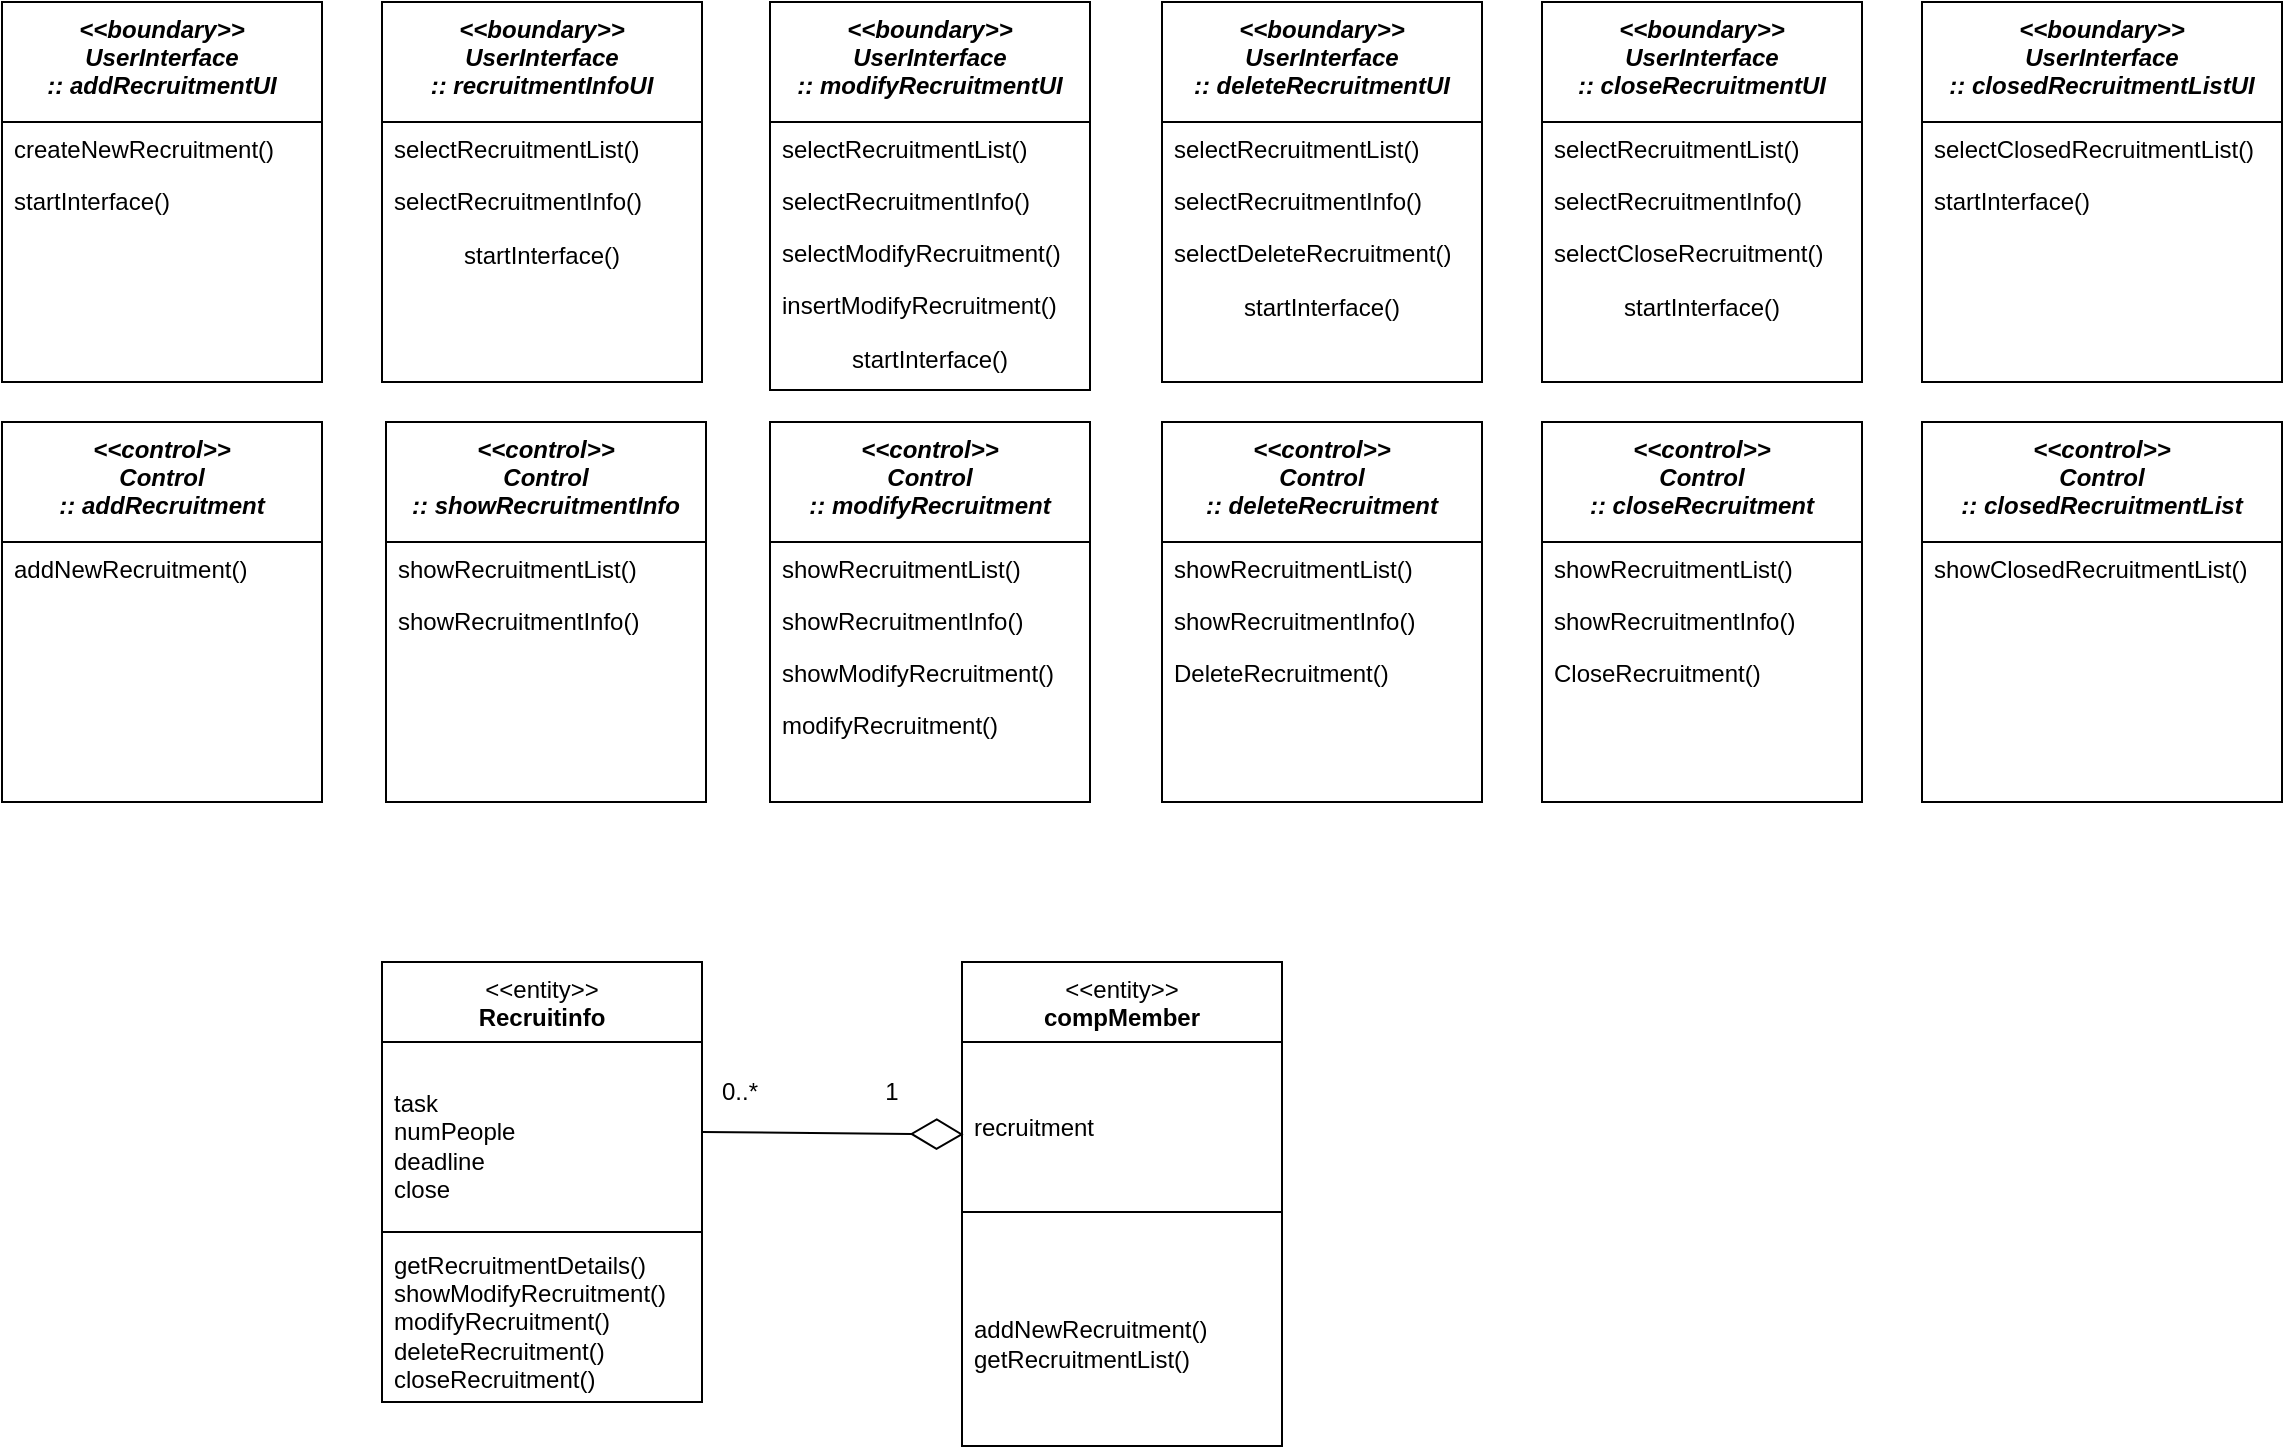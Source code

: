 <mxfile version="21.2.9" type="device">
  <diagram id="C5RBs43oDa-KdzZeNtuy" name="Page-1">
    <mxGraphModel dx="1050" dy="573" grid="1" gridSize="10" guides="1" tooltips="1" connect="1" arrows="1" fold="1" page="1" pageScale="1" pageWidth="827" pageHeight="1169" math="0" shadow="0">
      <root>
        <mxCell id="WIyWlLk6GJQsqaUBKTNV-0" />
        <mxCell id="WIyWlLk6GJQsqaUBKTNV-1" parent="WIyWlLk6GJQsqaUBKTNV-0" />
        <mxCell id="zkfFHV4jXpPFQw0GAbJ--0" value="&lt;&lt;boundary&gt;&gt;&#xa;UserInterface&#xa;:: addRecruitmentUI" style="swimlane;fontStyle=3;align=center;verticalAlign=top;childLayout=stackLayout;horizontal=1;startSize=60;horizontalStack=0;resizeParent=1;resizeLast=0;collapsible=1;marginBottom=0;rounded=0;shadow=0;strokeWidth=1;" parent="WIyWlLk6GJQsqaUBKTNV-1" vertex="1">
          <mxGeometry x="30" y="70" width="160" height="190" as="geometry">
            <mxRectangle x="30" y="70" width="160" height="26" as="alternateBounds" />
          </mxGeometry>
        </mxCell>
        <mxCell id="zkfFHV4jXpPFQw0GAbJ--1" value="createNewRecruitment()" style="text;align=left;verticalAlign=top;spacingLeft=4;spacingRight=4;overflow=hidden;rotatable=0;points=[[0,0.5],[1,0.5]];portConstraint=eastwest;" parent="zkfFHV4jXpPFQw0GAbJ--0" vertex="1">
          <mxGeometry y="60" width="160" height="26" as="geometry" />
        </mxCell>
        <mxCell id="zkfFHV4jXpPFQw0GAbJ--3" value="startInterface()" style="text;align=left;verticalAlign=top;spacingLeft=4;spacingRight=4;overflow=hidden;rotatable=0;points=[[0,0.5],[1,0.5]];portConstraint=eastwest;rounded=0;shadow=0;html=0;" parent="zkfFHV4jXpPFQw0GAbJ--0" vertex="1">
          <mxGeometry y="86" width="160" height="26" as="geometry" />
        </mxCell>
        <mxCell id="wYJamgQq37HB7CYXL51l-0" value="&lt;&lt;boundary&gt;&gt;&#xa;UserInterface&#xa;:: modifyRecruitmentUI" style="swimlane;fontStyle=3;align=center;verticalAlign=top;childLayout=stackLayout;horizontal=1;startSize=60;horizontalStack=0;resizeParent=1;resizeLast=0;collapsible=1;marginBottom=0;rounded=0;shadow=0;strokeWidth=1;" parent="WIyWlLk6GJQsqaUBKTNV-1" vertex="1">
          <mxGeometry x="414" y="70" width="160" height="194" as="geometry">
            <mxRectangle x="230" y="140" width="160" height="26" as="alternateBounds" />
          </mxGeometry>
        </mxCell>
        <mxCell id="JDfBNI5WLTTtxQYSr00y-4" value="selectRecruitmentList()" style="text;align=left;verticalAlign=top;spacingLeft=4;spacingRight=4;overflow=hidden;rotatable=0;points=[[0,0.5],[1,0.5]];portConstraint=eastwest;" vertex="1" parent="wYJamgQq37HB7CYXL51l-0">
          <mxGeometry y="60" width="160" height="26" as="geometry" />
        </mxCell>
        <mxCell id="wYJamgQq37HB7CYXL51l-9" value="selectRecruitmentInfo()" style="text;align=left;verticalAlign=top;spacingLeft=4;spacingRight=4;overflow=hidden;rotatable=0;points=[[0,0.5],[1,0.5]];portConstraint=eastwest;rounded=0;shadow=0;html=0;" parent="wYJamgQq37HB7CYXL51l-0" vertex="1">
          <mxGeometry y="86" width="160" height="26" as="geometry" />
        </mxCell>
        <mxCell id="wYJamgQq37HB7CYXL51l-1" value="selectModifyRecruitment()" style="text;align=left;verticalAlign=top;spacingLeft=4;spacingRight=4;overflow=hidden;rotatable=0;points=[[0,0.5],[1,0.5]];portConstraint=eastwest;" parent="wYJamgQq37HB7CYXL51l-0" vertex="1">
          <mxGeometry y="112" width="160" height="26" as="geometry" />
        </mxCell>
        <mxCell id="wYJamgQq37HB7CYXL51l-2" value="insertModifyRecruitment()" style="text;align=left;verticalAlign=top;spacingLeft=4;spacingRight=4;overflow=hidden;rotatable=0;points=[[0,0.5],[1,0.5]];portConstraint=eastwest;rounded=0;shadow=0;html=0;" parent="wYJamgQq37HB7CYXL51l-0" vertex="1">
          <mxGeometry y="138" width="160" height="26" as="geometry" />
        </mxCell>
        <mxCell id="JDfBNI5WLTTtxQYSr00y-7" value="startInterface()" style="text;html=1;strokeColor=none;fillColor=none;align=center;verticalAlign=middle;whiteSpace=wrap;rounded=0;" vertex="1" parent="wYJamgQq37HB7CYXL51l-0">
          <mxGeometry y="164" width="160" height="30" as="geometry" />
        </mxCell>
        <mxCell id="wYJamgQq37HB7CYXL51l-7" value="&lt;&lt;boundary&gt;&gt;&#xa;UserInterface&#xa;:: recruitmentInfoUI" style="swimlane;fontStyle=3;align=center;verticalAlign=top;childLayout=stackLayout;horizontal=1;startSize=60;horizontalStack=0;resizeParent=1;resizeLast=0;collapsible=1;marginBottom=0;rounded=0;shadow=0;strokeWidth=1;" parent="WIyWlLk6GJQsqaUBKTNV-1" vertex="1">
          <mxGeometry x="220" y="70" width="160" height="190" as="geometry">
            <mxRectangle x="230" y="140" width="160" height="26" as="alternateBounds" />
          </mxGeometry>
        </mxCell>
        <mxCell id="wYJamgQq37HB7CYXL51l-8" value="selectRecruitmentList()" style="text;align=left;verticalAlign=top;spacingLeft=4;spacingRight=4;overflow=hidden;rotatable=0;points=[[0,0.5],[1,0.5]];portConstraint=eastwest;" parent="wYJamgQq37HB7CYXL51l-7" vertex="1">
          <mxGeometry y="60" width="160" height="26" as="geometry" />
        </mxCell>
        <mxCell id="JDfBNI5WLTTtxQYSr00y-15" value="selectRecruitmentInfo()" style="text;align=left;verticalAlign=top;spacingLeft=4;spacingRight=4;overflow=hidden;rotatable=0;points=[[0,0.5],[1,0.5]];portConstraint=eastwest;rounded=0;shadow=0;html=0;" vertex="1" parent="wYJamgQq37HB7CYXL51l-7">
          <mxGeometry y="86" width="160" height="26" as="geometry" />
        </mxCell>
        <mxCell id="wYJamgQq37HB7CYXL51l-10" value="startInterface()" style="text;html=1;strokeColor=none;fillColor=none;align=center;verticalAlign=middle;whiteSpace=wrap;rounded=0;" parent="wYJamgQq37HB7CYXL51l-7" vertex="1">
          <mxGeometry y="112" width="160" height="30" as="geometry" />
        </mxCell>
        <mxCell id="wYJamgQq37HB7CYXL51l-11" value="&lt;&lt;boundary&gt;&gt;&#xa;UserInterface&#xa;:: deleteRecruitmentUI" style="swimlane;fontStyle=3;align=center;verticalAlign=top;childLayout=stackLayout;horizontal=1;startSize=60;horizontalStack=0;resizeParent=1;resizeLast=0;collapsible=1;marginBottom=0;rounded=0;shadow=0;strokeWidth=1;" parent="WIyWlLk6GJQsqaUBKTNV-1" vertex="1">
          <mxGeometry x="610" y="70" width="160" height="190" as="geometry">
            <mxRectangle x="230" y="140" width="160" height="26" as="alternateBounds" />
          </mxGeometry>
        </mxCell>
        <mxCell id="JDfBNI5WLTTtxQYSr00y-5" value="selectRecruitmentList()" style="text;align=left;verticalAlign=top;spacingLeft=4;spacingRight=4;overflow=hidden;rotatable=0;points=[[0,0.5],[1,0.5]];portConstraint=eastwest;" vertex="1" parent="wYJamgQq37HB7CYXL51l-11">
          <mxGeometry y="60" width="160" height="26" as="geometry" />
        </mxCell>
        <mxCell id="JDfBNI5WLTTtxQYSr00y-6" value="selectRecruitmentInfo()" style="text;align=left;verticalAlign=top;spacingLeft=4;spacingRight=4;overflow=hidden;rotatable=0;points=[[0,0.5],[1,0.5]];portConstraint=eastwest;rounded=0;shadow=0;html=0;" vertex="1" parent="wYJamgQq37HB7CYXL51l-11">
          <mxGeometry y="86" width="160" height="26" as="geometry" />
        </mxCell>
        <mxCell id="wYJamgQq37HB7CYXL51l-12" value="selectDeleteRecruitment()" style="text;align=left;verticalAlign=top;spacingLeft=4;spacingRight=4;overflow=hidden;rotatable=0;points=[[0,0.5],[1,0.5]];portConstraint=eastwest;" parent="wYJamgQq37HB7CYXL51l-11" vertex="1">
          <mxGeometry y="112" width="160" height="26" as="geometry" />
        </mxCell>
        <mxCell id="JDfBNI5WLTTtxQYSr00y-3" value="startInterface()" style="text;html=1;strokeColor=none;fillColor=none;align=center;verticalAlign=middle;whiteSpace=wrap;rounded=0;" vertex="1" parent="wYJamgQq37HB7CYXL51l-11">
          <mxGeometry y="138" width="160" height="30" as="geometry" />
        </mxCell>
        <mxCell id="wYJamgQq37HB7CYXL51l-14" value="&lt;&lt;boundary&gt;&gt;&#xa;UserInterface&#xa;:: closeRecruitmentUI" style="swimlane;fontStyle=3;align=center;verticalAlign=top;childLayout=stackLayout;horizontal=1;startSize=60;horizontalStack=0;resizeParent=1;resizeLast=0;collapsible=1;marginBottom=0;rounded=0;shadow=0;strokeWidth=1;" parent="WIyWlLk6GJQsqaUBKTNV-1" vertex="1">
          <mxGeometry x="800" y="70" width="160" height="190" as="geometry">
            <mxRectangle x="230" y="140" width="160" height="26" as="alternateBounds" />
          </mxGeometry>
        </mxCell>
        <mxCell id="JDfBNI5WLTTtxQYSr00y-8" value="selectRecruitmentList()" style="text;align=left;verticalAlign=top;spacingLeft=4;spacingRight=4;overflow=hidden;rotatable=0;points=[[0,0.5],[1,0.5]];portConstraint=eastwest;" vertex="1" parent="wYJamgQq37HB7CYXL51l-14">
          <mxGeometry y="60" width="160" height="26" as="geometry" />
        </mxCell>
        <mxCell id="JDfBNI5WLTTtxQYSr00y-9" value="selectRecruitmentInfo()" style="text;align=left;verticalAlign=top;spacingLeft=4;spacingRight=4;overflow=hidden;rotatable=0;points=[[0,0.5],[1,0.5]];portConstraint=eastwest;rounded=0;shadow=0;html=0;" vertex="1" parent="wYJamgQq37HB7CYXL51l-14">
          <mxGeometry y="86" width="160" height="26" as="geometry" />
        </mxCell>
        <mxCell id="wYJamgQq37HB7CYXL51l-15" value="selectCloseRecruitment()" style="text;align=left;verticalAlign=top;spacingLeft=4;spacingRight=4;overflow=hidden;rotatable=0;points=[[0,0.5],[1,0.5]];portConstraint=eastwest;" parent="wYJamgQq37HB7CYXL51l-14" vertex="1">
          <mxGeometry y="112" width="160" height="26" as="geometry" />
        </mxCell>
        <mxCell id="JDfBNI5WLTTtxQYSr00y-10" value="startInterface()" style="text;html=1;strokeColor=none;fillColor=none;align=center;verticalAlign=middle;whiteSpace=wrap;rounded=0;" vertex="1" parent="wYJamgQq37HB7CYXL51l-14">
          <mxGeometry y="138" width="160" height="30" as="geometry" />
        </mxCell>
        <mxCell id="wYJamgQq37HB7CYXL51l-16" value="&lt;&lt;boundary&gt;&gt;&#xa;UserInterface&#xa;:: closedRecruitmentListUI" style="swimlane;fontStyle=3;align=center;verticalAlign=top;childLayout=stackLayout;horizontal=1;startSize=60;horizontalStack=0;resizeParent=1;resizeLast=0;collapsible=1;marginBottom=0;rounded=0;shadow=0;strokeWidth=1;" parent="WIyWlLk6GJQsqaUBKTNV-1" vertex="1">
          <mxGeometry x="990" y="70" width="180" height="190" as="geometry">
            <mxRectangle x="230" y="140" width="160" height="26" as="alternateBounds" />
          </mxGeometry>
        </mxCell>
        <mxCell id="wYJamgQq37HB7CYXL51l-17" value="selectClosedRecruitmentList()" style="text;align=left;verticalAlign=top;spacingLeft=4;spacingRight=4;overflow=hidden;rotatable=0;points=[[0,0.5],[1,0.5]];portConstraint=eastwest;" parent="wYJamgQq37HB7CYXL51l-16" vertex="1">
          <mxGeometry y="60" width="180" height="26" as="geometry" />
        </mxCell>
        <mxCell id="wYJamgQq37HB7CYXL51l-18" value="startInterface()" style="text;align=left;verticalAlign=top;spacingLeft=4;spacingRight=4;overflow=hidden;rotatable=0;points=[[0,0.5],[1,0.5]];portConstraint=eastwest;rounded=0;shadow=0;html=0;" parent="wYJamgQq37HB7CYXL51l-16" vertex="1">
          <mxGeometry y="86" width="180" height="26" as="geometry" />
        </mxCell>
        <mxCell id="wYJamgQq37HB7CYXL51l-19" value="&lt;&lt;control&gt;&gt;&#xa;Control&#xa;:: addRecruitment" style="swimlane;fontStyle=3;align=center;verticalAlign=top;childLayout=stackLayout;horizontal=1;startSize=60;horizontalStack=0;resizeParent=1;resizeLast=0;collapsible=1;marginBottom=0;rounded=0;shadow=0;strokeWidth=1;" parent="WIyWlLk6GJQsqaUBKTNV-1" vertex="1">
          <mxGeometry x="30" y="280" width="160" height="190" as="geometry">
            <mxRectangle x="30" y="70" width="160" height="26" as="alternateBounds" />
          </mxGeometry>
        </mxCell>
        <mxCell id="wYJamgQq37HB7CYXL51l-20" value="addNewRecruitment()" style="text;align=left;verticalAlign=top;spacingLeft=4;spacingRight=4;overflow=hidden;rotatable=0;points=[[0,0.5],[1,0.5]];portConstraint=eastwest;" parent="wYJamgQq37HB7CYXL51l-19" vertex="1">
          <mxGeometry y="60" width="160" height="26" as="geometry" />
        </mxCell>
        <mxCell id="wYJamgQq37HB7CYXL51l-22" value="&lt;&lt;control&gt;&gt;&#xa;Control&#xa;:: showRecruitmentInfo" style="swimlane;fontStyle=3;align=center;verticalAlign=top;childLayout=stackLayout;horizontal=1;startSize=60;horizontalStack=0;resizeParent=1;resizeLast=0;collapsible=1;marginBottom=0;rounded=0;shadow=0;strokeWidth=1;" parent="WIyWlLk6GJQsqaUBKTNV-1" vertex="1">
          <mxGeometry x="222" y="280" width="160" height="190" as="geometry">
            <mxRectangle x="30" y="70" width="160" height="26" as="alternateBounds" />
          </mxGeometry>
        </mxCell>
        <mxCell id="wYJamgQq37HB7CYXL51l-23" value="showRecruitmentList()" style="text;align=left;verticalAlign=top;spacingLeft=4;spacingRight=4;overflow=hidden;rotatable=0;points=[[0,0.5],[1,0.5]];portConstraint=eastwest;" parent="wYJamgQq37HB7CYXL51l-22" vertex="1">
          <mxGeometry y="60" width="160" height="26" as="geometry" />
        </mxCell>
        <mxCell id="wYJamgQq37HB7CYXL51l-24" value="showRecruitmentInfo()&#xa;" style="text;align=left;verticalAlign=top;spacingLeft=4;spacingRight=4;overflow=hidden;rotatable=0;points=[[0,0.5],[1,0.5]];portConstraint=eastwest;" parent="wYJamgQq37HB7CYXL51l-22" vertex="1">
          <mxGeometry y="86" width="160" height="26" as="geometry" />
        </mxCell>
        <mxCell id="wYJamgQq37HB7CYXL51l-29" value="&lt;&lt;control&gt;&gt;&#xa;Control&#xa;:: modifyRecruitment" style="swimlane;fontStyle=3;align=center;verticalAlign=top;childLayout=stackLayout;horizontal=1;startSize=60;horizontalStack=0;resizeParent=1;resizeLast=0;collapsible=1;marginBottom=0;rounded=0;shadow=0;strokeWidth=1;" parent="WIyWlLk6GJQsqaUBKTNV-1" vertex="1">
          <mxGeometry x="414" y="280" width="160" height="190" as="geometry">
            <mxRectangle x="30" y="70" width="160" height="26" as="alternateBounds" />
          </mxGeometry>
        </mxCell>
        <mxCell id="JDfBNI5WLTTtxQYSr00y-0" value="showRecruitmentList()" style="text;align=left;verticalAlign=top;spacingLeft=4;spacingRight=4;overflow=hidden;rotatable=0;points=[[0,0.5],[1,0.5]];portConstraint=eastwest;" vertex="1" parent="wYJamgQq37HB7CYXL51l-29">
          <mxGeometry y="60" width="160" height="26" as="geometry" />
        </mxCell>
        <mxCell id="JDfBNI5WLTTtxQYSr00y-1" value="showRecruitmentInfo()&#xa;" style="text;align=left;verticalAlign=top;spacingLeft=4;spacingRight=4;overflow=hidden;rotatable=0;points=[[0,0.5],[1,0.5]];portConstraint=eastwest;" vertex="1" parent="wYJamgQq37HB7CYXL51l-29">
          <mxGeometry y="86" width="160" height="26" as="geometry" />
        </mxCell>
        <mxCell id="wYJamgQq37HB7CYXL51l-30" value="showModifyRecruitment()" style="text;align=left;verticalAlign=top;spacingLeft=4;spacingRight=4;overflow=hidden;rotatable=0;points=[[0,0.5],[1,0.5]];portConstraint=eastwest;" parent="wYJamgQq37HB7CYXL51l-29" vertex="1">
          <mxGeometry y="112" width="160" height="26" as="geometry" />
        </mxCell>
        <mxCell id="wYJamgQq37HB7CYXL51l-31" value="modifyRecruitment()" style="text;align=left;verticalAlign=top;spacingLeft=4;spacingRight=4;overflow=hidden;rotatable=0;points=[[0,0.5],[1,0.5]];portConstraint=eastwest;" parent="wYJamgQq37HB7CYXL51l-29" vertex="1">
          <mxGeometry y="138" width="160" height="26" as="geometry" />
        </mxCell>
        <mxCell id="wYJamgQq37HB7CYXL51l-35" value="&lt;&lt;control&gt;&gt;&#xa;Control&#xa;:: deleteRecruitment" style="swimlane;fontStyle=3;align=center;verticalAlign=top;childLayout=stackLayout;horizontal=1;startSize=60;horizontalStack=0;resizeParent=1;resizeLast=0;collapsible=1;marginBottom=0;rounded=0;shadow=0;strokeWidth=1;" parent="WIyWlLk6GJQsqaUBKTNV-1" vertex="1">
          <mxGeometry x="610" y="280" width="160" height="190" as="geometry">
            <mxRectangle x="30" y="70" width="160" height="26" as="alternateBounds" />
          </mxGeometry>
        </mxCell>
        <mxCell id="JDfBNI5WLTTtxQYSr00y-11" value="showRecruitmentList()" style="text;align=left;verticalAlign=top;spacingLeft=4;spacingRight=4;overflow=hidden;rotatable=0;points=[[0,0.5],[1,0.5]];portConstraint=eastwest;" vertex="1" parent="wYJamgQq37HB7CYXL51l-35">
          <mxGeometry y="60" width="160" height="26" as="geometry" />
        </mxCell>
        <mxCell id="JDfBNI5WLTTtxQYSr00y-12" value="showRecruitmentInfo()&#xa;" style="text;align=left;verticalAlign=top;spacingLeft=4;spacingRight=4;overflow=hidden;rotatable=0;points=[[0,0.5],[1,0.5]];portConstraint=eastwest;" vertex="1" parent="wYJamgQq37HB7CYXL51l-35">
          <mxGeometry y="86" width="160" height="26" as="geometry" />
        </mxCell>
        <mxCell id="wYJamgQq37HB7CYXL51l-36" value="DeleteRecruitment()" style="text;align=left;verticalAlign=top;spacingLeft=4;spacingRight=4;overflow=hidden;rotatable=0;points=[[0,0.5],[1,0.5]];portConstraint=eastwest;" parent="wYJamgQq37HB7CYXL51l-35" vertex="1">
          <mxGeometry y="112" width="160" height="26" as="geometry" />
        </mxCell>
        <mxCell id="wYJamgQq37HB7CYXL51l-38" value="&lt;&lt;control&gt;&gt;&#xa;Control&#xa;:: closeRecruitment" style="swimlane;fontStyle=3;align=center;verticalAlign=top;childLayout=stackLayout;horizontal=1;startSize=60;horizontalStack=0;resizeParent=1;resizeLast=0;collapsible=1;marginBottom=0;rounded=0;shadow=0;strokeWidth=1;" parent="WIyWlLk6GJQsqaUBKTNV-1" vertex="1">
          <mxGeometry x="800" y="280" width="160" height="190" as="geometry">
            <mxRectangle x="30" y="70" width="160" height="26" as="alternateBounds" />
          </mxGeometry>
        </mxCell>
        <mxCell id="JDfBNI5WLTTtxQYSr00y-13" value="showRecruitmentList()" style="text;align=left;verticalAlign=top;spacingLeft=4;spacingRight=4;overflow=hidden;rotatable=0;points=[[0,0.5],[1,0.5]];portConstraint=eastwest;" vertex="1" parent="wYJamgQq37HB7CYXL51l-38">
          <mxGeometry y="60" width="160" height="26" as="geometry" />
        </mxCell>
        <mxCell id="JDfBNI5WLTTtxQYSr00y-14" value="showRecruitmentInfo()&#xa;" style="text;align=left;verticalAlign=top;spacingLeft=4;spacingRight=4;overflow=hidden;rotatable=0;points=[[0,0.5],[1,0.5]];portConstraint=eastwest;" vertex="1" parent="wYJamgQq37HB7CYXL51l-38">
          <mxGeometry y="86" width="160" height="26" as="geometry" />
        </mxCell>
        <mxCell id="wYJamgQq37HB7CYXL51l-39" value="CloseRecruitment()" style="text;align=left;verticalAlign=top;spacingLeft=4;spacingRight=4;overflow=hidden;rotatable=0;points=[[0,0.5],[1,0.5]];portConstraint=eastwest;" parent="wYJamgQq37HB7CYXL51l-38" vertex="1">
          <mxGeometry y="112" width="160" height="26" as="geometry" />
        </mxCell>
        <mxCell id="wYJamgQq37HB7CYXL51l-40" value="&lt;&lt;control&gt;&gt;&#xa;Control&#xa;:: closedRecruitmentList" style="swimlane;fontStyle=3;align=center;verticalAlign=top;childLayout=stackLayout;horizontal=1;startSize=60;horizontalStack=0;resizeParent=1;resizeLast=0;collapsible=1;marginBottom=0;rounded=0;shadow=0;strokeWidth=1;" parent="WIyWlLk6GJQsqaUBKTNV-1" vertex="1">
          <mxGeometry x="990" y="280" width="180" height="190" as="geometry">
            <mxRectangle x="30" y="70" width="160" height="26" as="alternateBounds" />
          </mxGeometry>
        </mxCell>
        <mxCell id="wYJamgQq37HB7CYXL51l-41" value="showClosedRecruitmentList()" style="text;align=left;verticalAlign=top;spacingLeft=4;spacingRight=4;overflow=hidden;rotatable=0;points=[[0,0.5],[1,0.5]];portConstraint=eastwest;" parent="wYJamgQq37HB7CYXL51l-40" vertex="1">
          <mxGeometry y="60" width="180" height="26" as="geometry" />
        </mxCell>
        <mxCell id="wYJamgQq37HB7CYXL51l-43" value="&amp;lt;&amp;lt;entity&amp;gt;&amp;gt;&lt;br&gt;&lt;b&gt;Recruitinfo&lt;/b&gt;" style="swimlane;fontStyle=0;align=center;verticalAlign=top;childLayout=stackLayout;horizontal=1;startSize=40;horizontalStack=0;resizeParent=1;resizeParentMax=0;resizeLast=0;collapsible=0;marginBottom=0;html=1;whiteSpace=wrap;" parent="WIyWlLk6GJQsqaUBKTNV-1" vertex="1">
          <mxGeometry x="220" y="550" width="160" height="220" as="geometry" />
        </mxCell>
        <mxCell id="wYJamgQq37HB7CYXL51l-44" value="&lt;br&gt;task&lt;br&gt;numPeople&lt;br&gt;deadline&lt;br&gt;close" style="text;html=1;strokeColor=none;fillColor=none;align=left;verticalAlign=middle;spacingLeft=4;spacingRight=4;overflow=hidden;rotatable=0;points=[[0,0.5],[1,0.5]];portConstraint=eastwest;whiteSpace=wrap;" parent="wYJamgQq37HB7CYXL51l-43" vertex="1">
          <mxGeometry y="40" width="160" height="90" as="geometry" />
        </mxCell>
        <mxCell id="wYJamgQq37HB7CYXL51l-45" value="" style="line;strokeWidth=1;fillColor=none;align=left;verticalAlign=middle;spacingTop=-1;spacingLeft=3;spacingRight=3;rotatable=0;labelPosition=right;points=[];portConstraint=eastwest;" parent="wYJamgQq37HB7CYXL51l-43" vertex="1">
          <mxGeometry y="130" width="160" height="10" as="geometry" />
        </mxCell>
        <mxCell id="wYJamgQq37HB7CYXL51l-46" value="getRecruitmentDetails()&lt;br&gt;showModifyRecruitment()&lt;br&gt;modifyRecruitment()&lt;br&gt;deleteRecruitment()&lt;br&gt;closeRecruitment()" style="text;html=1;strokeColor=none;fillColor=none;align=left;verticalAlign=middle;spacingLeft=4;spacingRight=4;overflow=hidden;rotatable=0;points=[[0,0.5],[1,0.5]];portConstraint=eastwest;whiteSpace=wrap;" parent="wYJamgQq37HB7CYXL51l-43" vertex="1">
          <mxGeometry y="140" width="160" height="80" as="geometry" />
        </mxCell>
        <mxCell id="wYJamgQq37HB7CYXL51l-47" value="&amp;lt;&amp;lt;entity&amp;gt;&amp;gt;&lt;br&gt;&lt;b&gt;compMember&lt;/b&gt;" style="swimlane;fontStyle=0;align=center;verticalAlign=top;childLayout=stackLayout;horizontal=1;startSize=40;horizontalStack=0;resizeParent=1;resizeParentMax=0;resizeLast=0;collapsible=0;marginBottom=0;html=1;whiteSpace=wrap;" parent="WIyWlLk6GJQsqaUBKTNV-1" vertex="1">
          <mxGeometry x="510" y="550" width="160" height="242" as="geometry" />
        </mxCell>
        <mxCell id="wYJamgQq37HB7CYXL51l-48" value="&lt;br&gt;recruitment" style="text;html=1;strokeColor=none;fillColor=none;align=left;verticalAlign=middle;spacingLeft=4;spacingRight=4;overflow=hidden;rotatable=0;points=[[0,0.5],[1,0.5]];portConstraint=eastwest;whiteSpace=wrap;" parent="wYJamgQq37HB7CYXL51l-47" vertex="1">
          <mxGeometry y="40" width="160" height="70" as="geometry" />
        </mxCell>
        <mxCell id="wYJamgQq37HB7CYXL51l-49" value="" style="line;strokeWidth=1;fillColor=none;align=left;verticalAlign=middle;spacingTop=-1;spacingLeft=3;spacingRight=3;rotatable=0;labelPosition=right;points=[];portConstraint=eastwest;" parent="wYJamgQq37HB7CYXL51l-47" vertex="1">
          <mxGeometry y="110" width="160" height="30" as="geometry" />
        </mxCell>
        <mxCell id="wYJamgQq37HB7CYXL51l-50" value="addNewRecruitment()&lt;br&gt;getRecruitmentList()" style="text;html=1;strokeColor=none;fillColor=none;align=left;verticalAlign=middle;spacingLeft=4;spacingRight=4;overflow=hidden;rotatable=0;points=[[0,0.5],[1,0.5]];portConstraint=eastwest;whiteSpace=wrap;" parent="wYJamgQq37HB7CYXL51l-47" vertex="1">
          <mxGeometry y="140" width="160" height="102" as="geometry" />
        </mxCell>
        <mxCell id="wYJamgQq37HB7CYXL51l-54" value="1" style="text;html=1;strokeColor=none;fillColor=none;align=center;verticalAlign=middle;whiteSpace=wrap;rounded=0;" parent="WIyWlLk6GJQsqaUBKTNV-1" vertex="1">
          <mxGeometry x="460" y="600" width="30" height="30" as="geometry" />
        </mxCell>
        <mxCell id="wYJamgQq37HB7CYXL51l-53" value="" style="endArrow=diamondThin;endFill=0;endSize=24;html=1;rounded=0;entryX=0.005;entryY=0.66;entryDx=0;entryDy=0;exitX=1;exitY=0.5;exitDx=0;exitDy=0;entryPerimeter=0;" parent="WIyWlLk6GJQsqaUBKTNV-1" source="wYJamgQq37HB7CYXL51l-44" target="wYJamgQq37HB7CYXL51l-48" edge="1">
          <mxGeometry width="160" relative="1" as="geometry">
            <mxPoint x="490" y="810" as="sourcePoint" />
            <mxPoint x="650" y="810" as="targetPoint" />
          </mxGeometry>
        </mxCell>
        <mxCell id="wYJamgQq37HB7CYXL51l-56" value="0..*" style="text;html=1;strokeColor=none;fillColor=none;align=center;verticalAlign=middle;whiteSpace=wrap;rounded=0;" parent="WIyWlLk6GJQsqaUBKTNV-1" vertex="1">
          <mxGeometry x="384" y="600" width="30" height="30" as="geometry" />
        </mxCell>
      </root>
    </mxGraphModel>
  </diagram>
</mxfile>
